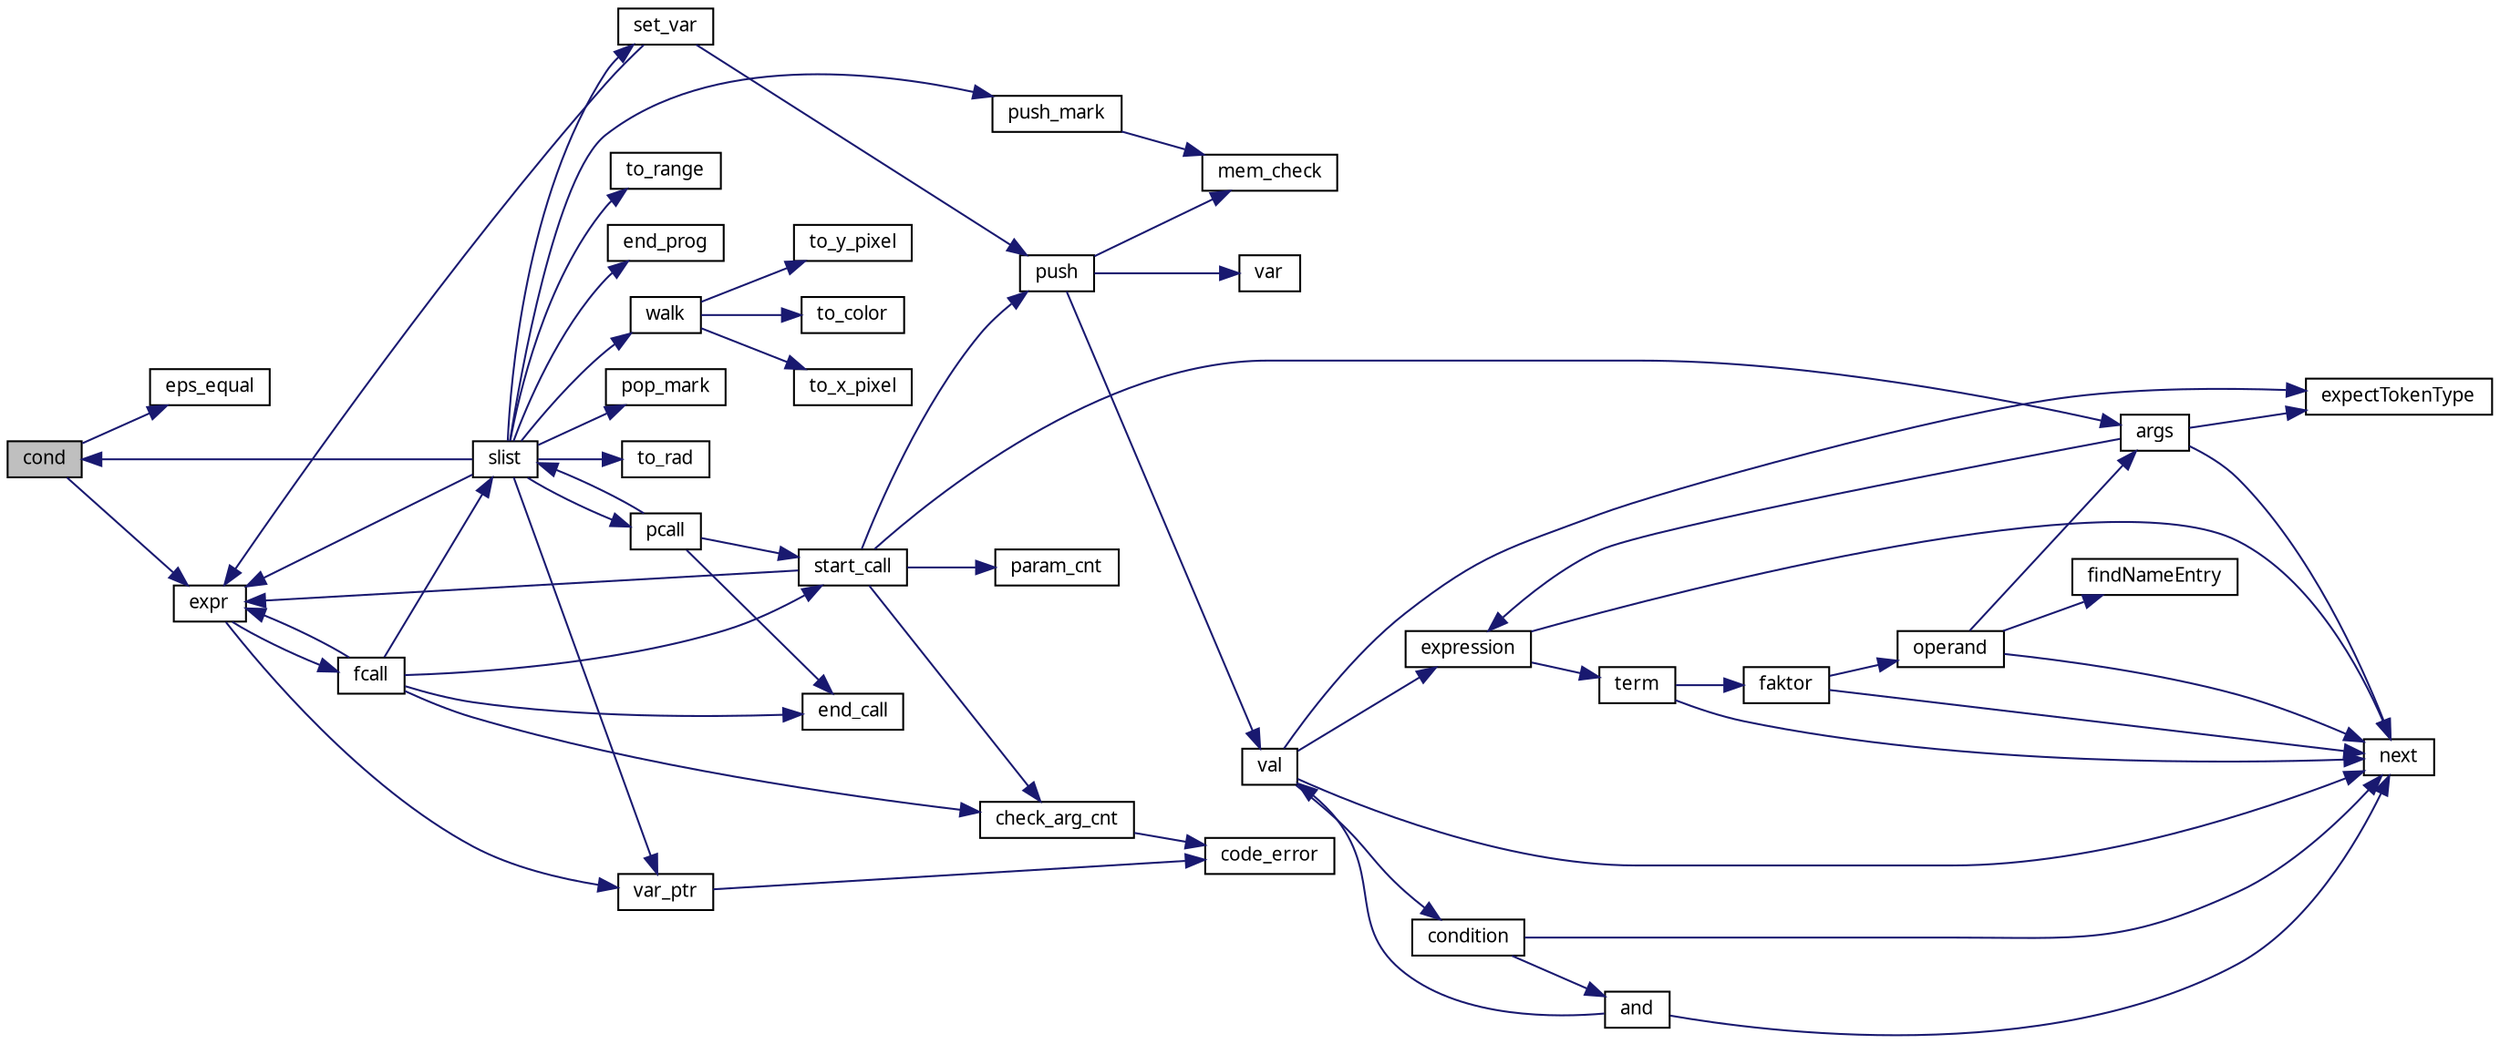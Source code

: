 digraph "cond"
{
 // LATEX_PDF_SIZE
  edge [fontname="LiberationSans-Regular.ttf",fontsize="10",labelfontname="LiberationSans-Regular.ttf",labelfontsize="10"];
  node [fontname="LiberationSans-Regular.ttf",fontsize="10",shape=record];
  rankdir="LR";
  Node1 [label="cond",height=0.2,width=0.4,color="black", fillcolor="grey75", style="filled", fontcolor="black",tooltip=" "];
  Node1 -> Node2 [color="midnightblue",fontsize="10",style="solid",fontname="LiberationSans-Regular.ttf"];
  Node2 [label="eps_equal",height=0.2,width=0.4,color="black", fillcolor="white", style="filled",URL="$eval_8c.html#a3c848bb9d6463b31dfc78522dd72f240",tooltip=" "];
  Node1 -> Node3 [color="midnightblue",fontsize="10",style="solid",fontname="LiberationSans-Regular.ttf"];
  Node3 [label="expr",height=0.2,width=0.4,color="black", fillcolor="white", style="filled",URL="$eval_8c.html#a5d44ae5aa9326005cd76588b7724e2ac",tooltip=" "];
  Node3 -> Node4 [color="midnightblue",fontsize="10",style="solid",fontname="LiberationSans-Regular.ttf"];
  Node4 [label="fcall",height=0.2,width=0.4,color="black", fillcolor="white", style="filled",URL="$eval_8c.html#ac7678808a3b57ca1539a03201cec88be",tooltip=" "];
  Node4 -> Node5 [color="midnightblue",fontsize="10",style="solid",fontname="LiberationSans-Regular.ttf"];
  Node5 [label="check_arg_cnt",height=0.2,width=0.4,color="black", fillcolor="white", style="filled",URL="$eval_8c.html#a7ce05a41106efc725cca6ddc134712c5",tooltip=" "];
  Node5 -> Node6 [color="midnightblue",fontsize="10",style="solid",fontname="LiberationSans-Regular.ttf"];
  Node6 [label="code_error",height=0.2,width=0.4,color="black", fillcolor="white", style="filled",URL="$main_8c.html#ad480f9b7ef4d4e46ba6713afd0ffa0be",tooltip=" "];
  Node4 -> Node7 [color="midnightblue",fontsize="10",style="solid",fontname="LiberationSans-Regular.ttf"];
  Node7 [label="end_call",height=0.2,width=0.4,color="black", fillcolor="white", style="filled",URL="$eval_8c.html#ae727d4a925aff0911bbdd4510770a609",tooltip=" "];
  Node4 -> Node3 [color="midnightblue",fontsize="10",style="solid",fontname="LiberationSans-Regular.ttf"];
  Node4 -> Node8 [color="midnightblue",fontsize="10",style="solid",fontname="LiberationSans-Regular.ttf"];
  Node8 [label="slist",height=0.2,width=0.4,color="black", fillcolor="white", style="filled",URL="$eval_8c.html#a7fe074caebef01ff0146927c0532f3cc",tooltip=" "];
  Node8 -> Node1 [color="midnightblue",fontsize="10",style="solid",fontname="LiberationSans-Regular.ttf"];
  Node8 -> Node9 [color="midnightblue",fontsize="10",style="solid",fontname="LiberationSans-Regular.ttf"];
  Node9 [label="end_prog",height=0.2,width=0.4,color="black", fillcolor="white", style="filled",URL="$eval_8c.html#a3026b52aea751bf20e8674665206cd89",tooltip=" "];
  Node8 -> Node3 [color="midnightblue",fontsize="10",style="solid",fontname="LiberationSans-Regular.ttf"];
  Node8 -> Node10 [color="midnightblue",fontsize="10",style="solid",fontname="LiberationSans-Regular.ttf"];
  Node10 [label="pcall",height=0.2,width=0.4,color="black", fillcolor="white", style="filled",URL="$eval_8c.html#a1207df5be5fcfe8e47e9c54abadbed96",tooltip=" "];
  Node10 -> Node7 [color="midnightblue",fontsize="10",style="solid",fontname="LiberationSans-Regular.ttf"];
  Node10 -> Node8 [color="midnightblue",fontsize="10",style="solid",fontname="LiberationSans-Regular.ttf"];
  Node10 -> Node11 [color="midnightblue",fontsize="10",style="solid",fontname="LiberationSans-Regular.ttf"];
  Node11 [label="start_call",height=0.2,width=0.4,color="black", fillcolor="white", style="filled",URL="$eval_8c.html#aae26c99fcd5b82d115189b1122f5d0a0",tooltip=" "];
  Node11 -> Node12 [color="midnightblue",fontsize="10",style="solid",fontname="LiberationSans-Regular.ttf"];
  Node12 [label="args",height=0.2,width=0.4,color="black", fillcolor="white", style="filled",URL="$parse_8c.html#a2163d6cb4e700c66c35600edcc97aee7",tooltip=" "];
  Node12 -> Node13 [color="midnightblue",fontsize="10",style="solid",fontname="LiberationSans-Regular.ttf"];
  Node13 [label="expectTokenType",height=0.2,width=0.4,color="black", fillcolor="white", style="filled",URL="$parse_8c.html#a72766d9d606eee9f4032df8622a6d70d",tooltip=" "];
  Node12 -> Node14 [color="midnightblue",fontsize="10",style="solid",fontname="LiberationSans-Regular.ttf"];
  Node14 [label="expression",height=0.2,width=0.4,color="black", fillcolor="white", style="filled",URL="$parse_8c.html#ae1b73fa9a679f12f99603a8e036f29a1",tooltip=" "];
  Node14 -> Node15 [color="midnightblue",fontsize="10",style="solid",fontname="LiberationSans-Regular.ttf"];
  Node15 [label="next",height=0.2,width=0.4,color="black", fillcolor="white", style="filled",URL="$parse_8c.html#a787ad0ee03f539f4a2904660bb6b8ce7",tooltip=" "];
  Node14 -> Node16 [color="midnightblue",fontsize="10",style="solid",fontname="LiberationSans-Regular.ttf"];
  Node16 [label="term",height=0.2,width=0.4,color="black", fillcolor="white", style="filled",URL="$parse_8c.html#a8455fef910204ded541f8f1aa43f2a69",tooltip="Parsen von Termen."];
  Node16 -> Node17 [color="midnightblue",fontsize="10",style="solid",fontname="LiberationSans-Regular.ttf"];
  Node17 [label="faktor",height=0.2,width=0.4,color="black", fillcolor="white", style="filled",URL="$parse_8c.html#a340afd1a010d6fc6a7d4ed1f4cd0abbf",tooltip=" "];
  Node17 -> Node15 [color="midnightblue",fontsize="10",style="solid",fontname="LiberationSans-Regular.ttf"];
  Node17 -> Node18 [color="midnightblue",fontsize="10",style="solid",fontname="LiberationSans-Regular.ttf"];
  Node18 [label="operand",height=0.2,width=0.4,color="black", fillcolor="white", style="filled",URL="$parse_8c.html#ab9515122dd01b9c3bf6934505b9d6106",tooltip=" "];
  Node18 -> Node12 [color="midnightblue",fontsize="10",style="solid",fontname="LiberationSans-Regular.ttf"];
  Node18 -> Node19 [color="midnightblue",fontsize="10",style="solid",fontname="LiberationSans-Regular.ttf"];
  Node19 [label="findNameEntry",height=0.2,width=0.4,color="black", fillcolor="white", style="filled",URL="$parse_8c.html#a0f9a0aa6c8d036339d3a494c17e1320d",tooltip=" "];
  Node18 -> Node15 [color="midnightblue",fontsize="10",style="solid",fontname="LiberationSans-Regular.ttf"];
  Node16 -> Node15 [color="midnightblue",fontsize="10",style="solid",fontname="LiberationSans-Regular.ttf"];
  Node12 -> Node15 [color="midnightblue",fontsize="10",style="solid",fontname="LiberationSans-Regular.ttf"];
  Node11 -> Node5 [color="midnightblue",fontsize="10",style="solid",fontname="LiberationSans-Regular.ttf"];
  Node11 -> Node3 [color="midnightblue",fontsize="10",style="solid",fontname="LiberationSans-Regular.ttf"];
  Node11 -> Node20 [color="midnightblue",fontsize="10",style="solid",fontname="LiberationSans-Regular.ttf"];
  Node20 [label="param_cnt",height=0.2,width=0.4,color="black", fillcolor="white", style="filled",URL="$eval_8c.html#ae3a61906d96f528029b8d36cba50e310",tooltip=" "];
  Node11 -> Node21 [color="midnightblue",fontsize="10",style="solid",fontname="LiberationSans-Regular.ttf"];
  Node21 [label="push",height=0.2,width=0.4,color="black", fillcolor="white", style="filled",URL="$eval_8c.html#a21616ef7b9f6694d3ba523226213755e",tooltip=" "];
  Node21 -> Node22 [color="midnightblue",fontsize="10",style="solid",fontname="LiberationSans-Regular.ttf"];
  Node22 [label="mem_check",height=0.2,width=0.4,color="black", fillcolor="white", style="filled",URL="$main_8c.html#a0d74806279f74450fea21a03b1825563",tooltip=" "];
  Node21 -> Node23 [color="midnightblue",fontsize="10",style="solid",fontname="LiberationSans-Regular.ttf"];
  Node23 [label="val",height=0.2,width=0.4,color="black", fillcolor="white", style="filled",URL="$parse_8c.html#af308eab887b87fb8f14d8df1dcddad3d",tooltip=" "];
  Node23 -> Node24 [color="midnightblue",fontsize="10",style="solid",fontname="LiberationSans-Regular.ttf"];
  Node24 [label="condition",height=0.2,width=0.4,color="black", fillcolor="white", style="filled",URL="$parse_8c.html#a953fce1ce73d9322eec5ab8d8927cca4",tooltip=" "];
  Node24 -> Node25 [color="midnightblue",fontsize="10",style="solid",fontname="LiberationSans-Regular.ttf"];
  Node25 [label="and",height=0.2,width=0.4,color="black", fillcolor="white", style="filled",URL="$parse_8c.html#a486115f3279c9a99d32888aa9b4122e3",tooltip=" "];
  Node25 -> Node15 [color="midnightblue",fontsize="10",style="solid",fontname="LiberationSans-Regular.ttf"];
  Node25 -> Node23 [color="midnightblue",fontsize="10",style="solid",fontname="LiberationSans-Regular.ttf"];
  Node24 -> Node15 [color="midnightblue",fontsize="10",style="solid",fontname="LiberationSans-Regular.ttf"];
  Node23 -> Node13 [color="midnightblue",fontsize="10",style="solid",fontname="LiberationSans-Regular.ttf"];
  Node23 -> Node14 [color="midnightblue",fontsize="10",style="solid",fontname="LiberationSans-Regular.ttf"];
  Node23 -> Node15 [color="midnightblue",fontsize="10",style="solid",fontname="LiberationSans-Regular.ttf"];
  Node21 -> Node26 [color="midnightblue",fontsize="10",style="solid",fontname="LiberationSans-Regular.ttf"];
  Node26 [label="var",height=0.2,width=0.4,color="black", fillcolor="white", style="filled",URL="$parse_8c.html#a66e534895dc627672543e3dca09a168b",tooltip=" "];
  Node8 -> Node27 [color="midnightblue",fontsize="10",style="solid",fontname="LiberationSans-Regular.ttf"];
  Node27 [label="pop_mark",height=0.2,width=0.4,color="black", fillcolor="white", style="filled",URL="$eval_8c.html#a0c4b9ecc642a069b47f478715506366b",tooltip=" "];
  Node8 -> Node28 [color="midnightblue",fontsize="10",style="solid",fontname="LiberationSans-Regular.ttf"];
  Node28 [label="push_mark",height=0.2,width=0.4,color="black", fillcolor="white", style="filled",URL="$eval_8c.html#a141611acf81cb4595d1f48458dd1d343",tooltip=" "];
  Node28 -> Node22 [color="midnightblue",fontsize="10",style="solid",fontname="LiberationSans-Regular.ttf"];
  Node8 -> Node29 [color="midnightblue",fontsize="10",style="solid",fontname="LiberationSans-Regular.ttf"];
  Node29 [label="set_var",height=0.2,width=0.4,color="black", fillcolor="white", style="filled",URL="$eval_8c.html#a711e3a83547cbf5cda6e8cc7f6ffc0c4",tooltip=" "];
  Node29 -> Node3 [color="midnightblue",fontsize="10",style="solid",fontname="LiberationSans-Regular.ttf"];
  Node29 -> Node21 [color="midnightblue",fontsize="10",style="solid",fontname="LiberationSans-Regular.ttf"];
  Node8 -> Node30 [color="midnightblue",fontsize="10",style="solid",fontname="LiberationSans-Regular.ttf"];
  Node30 [label="to_rad",height=0.2,width=0.4,color="black", fillcolor="white", style="filled",URL="$eval_8c.html#aa06fe04b80d6180cb9acd5fd690ac85c",tooltip=" "];
  Node8 -> Node31 [color="midnightblue",fontsize="10",style="solid",fontname="LiberationSans-Regular.ttf"];
  Node31 [label="to_range",height=0.2,width=0.4,color="black", fillcolor="white", style="filled",URL="$eval_8c.html#aa7ffe4f84ea1dbac0b574e8b1e4d4993",tooltip=" "];
  Node8 -> Node32 [color="midnightblue",fontsize="10",style="solid",fontname="LiberationSans-Regular.ttf"];
  Node32 [label="var_ptr",height=0.2,width=0.4,color="black", fillcolor="white", style="filled",URL="$eval_8c.html#ac7ecdc7854271564169ca61956b2f15c",tooltip=" "];
  Node32 -> Node6 [color="midnightblue",fontsize="10",style="solid",fontname="LiberationSans-Regular.ttf"];
  Node8 -> Node33 [color="midnightblue",fontsize="10",style="solid",fontname="LiberationSans-Regular.ttf"];
  Node33 [label="walk",height=0.2,width=0.4,color="black", fillcolor="white", style="filled",URL="$eval_8c.html#aa103be58b5070ecf4ec1830622825659",tooltip=" "];
  Node33 -> Node34 [color="midnightblue",fontsize="10",style="solid",fontname="LiberationSans-Regular.ttf"];
  Node34 [label="to_color",height=0.2,width=0.4,color="black", fillcolor="white", style="filled",URL="$eval_8c.html#a832d147ee2154a80d30fd12353e319fa",tooltip=" "];
  Node33 -> Node35 [color="midnightblue",fontsize="10",style="solid",fontname="LiberationSans-Regular.ttf"];
  Node35 [label="to_x_pixel",height=0.2,width=0.4,color="black", fillcolor="white", style="filled",URL="$eval_8c.html#a92928de2d53b21833e34f26f7f0af954",tooltip=" "];
  Node33 -> Node36 [color="midnightblue",fontsize="10",style="solid",fontname="LiberationSans-Regular.ttf"];
  Node36 [label="to_y_pixel",height=0.2,width=0.4,color="black", fillcolor="white", style="filled",URL="$eval_8c.html#a1f54fee4dbbc785f0ff811e551aa8747",tooltip=" "];
  Node4 -> Node11 [color="midnightblue",fontsize="10",style="solid",fontname="LiberationSans-Regular.ttf"];
  Node3 -> Node32 [color="midnightblue",fontsize="10",style="solid",fontname="LiberationSans-Regular.ttf"];
}
